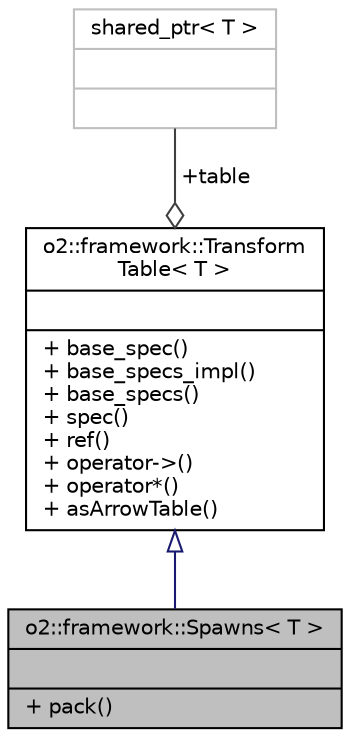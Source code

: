 digraph "o2::framework::Spawns&lt; T &gt;"
{
 // INTERACTIVE_SVG=YES
  bgcolor="transparent";
  edge [fontname="Helvetica",fontsize="10",labelfontname="Helvetica",labelfontsize="10"];
  node [fontname="Helvetica",fontsize="10",shape=record];
  Node5 [label="{o2::framework::Spawns\< T \>\n||+ pack()\l}",height=0.2,width=0.4,color="black", fillcolor="grey75", style="filled", fontcolor="black"];
  Node6 -> Node5 [dir="back",color="midnightblue",fontsize="10",style="solid",arrowtail="onormal",fontname="Helvetica"];
  Node6 [label="{o2::framework::Transform\lTable\< T \>\n||+ base_spec()\l+ base_specs_impl()\l+ base_specs()\l+ spec()\l+ ref()\l+ operator-\>()\l+ operator*()\l+ asArrowTable()\l}",height=0.2,width=0.4,color="black",URL="$da/d17/structo2_1_1framework_1_1TransformTable.html",tooltip="Base template for table transformation declarations. "];
  Node7 -> Node6 [color="grey25",fontsize="10",style="solid",label=" +table" ,arrowhead="odiamond",fontname="Helvetica"];
  Node7 [label="{shared_ptr\< T \>\n||}",height=0.2,width=0.4,color="grey75"];
}
